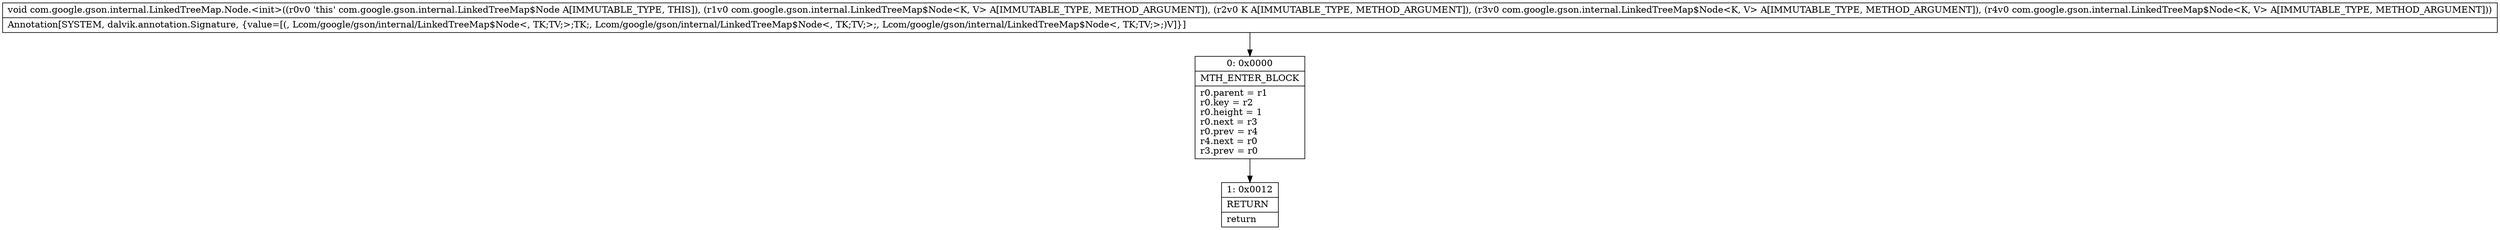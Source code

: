 digraph "CFG forcom.google.gson.internal.LinkedTreeMap.Node.\<init\>(Lcom\/google\/gson\/internal\/LinkedTreeMap$Node;Ljava\/lang\/Object;Lcom\/google\/gson\/internal\/LinkedTreeMap$Node;Lcom\/google\/gson\/internal\/LinkedTreeMap$Node;)V" {
Node_0 [shape=record,label="{0\:\ 0x0000|MTH_ENTER_BLOCK\l|r0.parent = r1\lr0.key = r2\lr0.height = 1\lr0.next = r3\lr0.prev = r4\lr4.next = r0\lr3.prev = r0\l}"];
Node_1 [shape=record,label="{1\:\ 0x0012|RETURN\l|return\l}"];
MethodNode[shape=record,label="{void com.google.gson.internal.LinkedTreeMap.Node.\<init\>((r0v0 'this' com.google.gson.internal.LinkedTreeMap$Node A[IMMUTABLE_TYPE, THIS]), (r1v0 com.google.gson.internal.LinkedTreeMap$Node\<K, V\> A[IMMUTABLE_TYPE, METHOD_ARGUMENT]), (r2v0 K A[IMMUTABLE_TYPE, METHOD_ARGUMENT]), (r3v0 com.google.gson.internal.LinkedTreeMap$Node\<K, V\> A[IMMUTABLE_TYPE, METHOD_ARGUMENT]), (r4v0 com.google.gson.internal.LinkedTreeMap$Node\<K, V\> A[IMMUTABLE_TYPE, METHOD_ARGUMENT]))  | Annotation[SYSTEM, dalvik.annotation.Signature, \{value=[(, Lcom\/google\/gson\/internal\/LinkedTreeMap$Node\<, TK;TV;\>;TK;, Lcom\/google\/gson\/internal\/LinkedTreeMap$Node\<, TK;TV;\>;, Lcom\/google\/gson\/internal\/LinkedTreeMap$Node\<, TK;TV;\>;)V]\}]\l}"];
MethodNode -> Node_0;
Node_0 -> Node_1;
}

